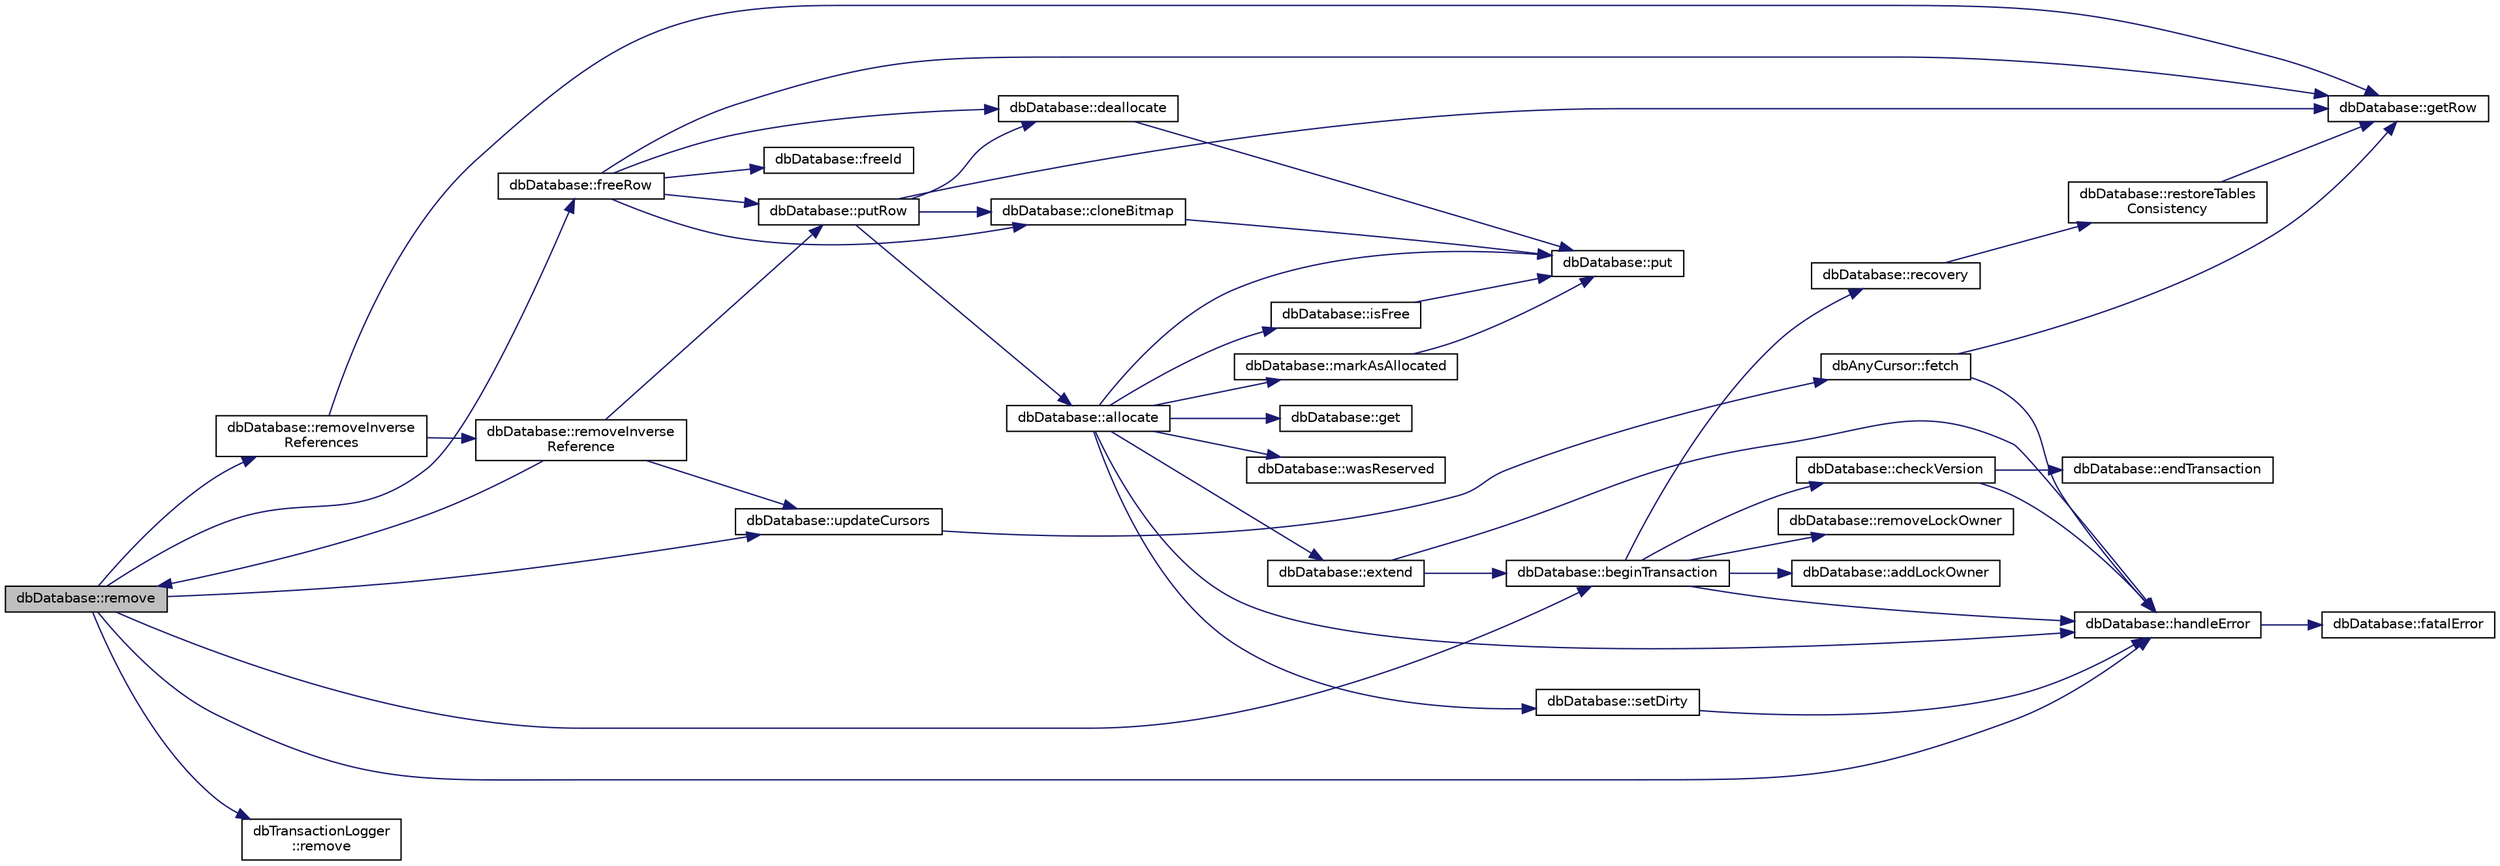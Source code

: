 digraph "dbDatabase::remove"
{
 // INTERACTIVE_SVG=YES
 // LATEX_PDF_SIZE
  edge [fontname="Helvetica",fontsize="10",labelfontname="Helvetica",labelfontsize="10"];
  node [fontname="Helvetica",fontsize="10",shape=record];
  rankdir="LR";
  Node1 [label="dbDatabase::remove",height=0.2,width=0.4,color="black", fillcolor="grey75", style="filled", fontcolor="black",tooltip=" "];
  Node1 -> Node2 [color="midnightblue",fontsize="10",style="solid"];
  Node2 [label="dbDatabase::beginTransaction",height=0.2,width=0.4,color="black", fillcolor="white", style="filled",URL="$classdbDatabase.html#a67382226e535f25d8ea41e1a4a29c979",tooltip=" "];
  Node2 -> Node3 [color="midnightblue",fontsize="10",style="solid"];
  Node3 [label="dbDatabase::addLockOwner",height=0.2,width=0.4,color="black", fillcolor="white", style="filled",URL="$classdbDatabase.html#addf99cfff85de35ed30a025b8f892818",tooltip=" "];
  Node2 -> Node4 [color="midnightblue",fontsize="10",style="solid"];
  Node4 [label="dbDatabase::checkVersion",height=0.2,width=0.4,color="black", fillcolor="white", style="filled",URL="$classdbDatabase.html#a78274dd5406831e1a481ffdc5eaa0f16",tooltip=" "];
  Node4 -> Node5 [color="midnightblue",fontsize="10",style="solid"];
  Node5 [label="dbDatabase::endTransaction",height=0.2,width=0.4,color="black", fillcolor="white", style="filled",URL="$classdbDatabase.html#a9acf4cd1d0bb15ff2c5f9d39549d2ee3",tooltip=" "];
  Node4 -> Node6 [color="midnightblue",fontsize="10",style="solid"];
  Node6 [label="dbDatabase::handleError",height=0.2,width=0.4,color="black", fillcolor="white", style="filled",URL="$classdbDatabase.html#a239cb01cd3eee54d5ae50763259037c8",tooltip=" "];
  Node6 -> Node7 [color="midnightblue",fontsize="10",style="solid"];
  Node7 [label="dbDatabase::fatalError",height=0.2,width=0.4,color="black", fillcolor="white", style="filled",URL="$classdbDatabase.html#a7ae83e7bc84e4a52e34b6ed821ee05fd",tooltip=" "];
  Node2 -> Node6 [color="midnightblue",fontsize="10",style="solid"];
  Node2 -> Node8 [color="midnightblue",fontsize="10",style="solid"];
  Node8 [label="dbDatabase::recovery",height=0.2,width=0.4,color="black", fillcolor="white", style="filled",URL="$classdbDatabase.html#a5154bf2d07f0f7fa55752ad992d41dd4",tooltip=" "];
  Node8 -> Node9 [color="midnightblue",fontsize="10",style="solid"];
  Node9 [label="dbDatabase::restoreTables\lConsistency",height=0.2,width=0.4,color="black", fillcolor="white", style="filled",URL="$classdbDatabase.html#a3b5a75006ec8ddb05076fe2b058a9791",tooltip=" "];
  Node9 -> Node10 [color="midnightblue",fontsize="10",style="solid"];
  Node10 [label="dbDatabase::getRow",height=0.2,width=0.4,color="black", fillcolor="white", style="filled",URL="$classdbDatabase.html#a7bff04ecc071c89a2e9d27fda8cd326e",tooltip=" "];
  Node2 -> Node11 [color="midnightblue",fontsize="10",style="solid"];
  Node11 [label="dbDatabase::removeLockOwner",height=0.2,width=0.4,color="black", fillcolor="white", style="filled",URL="$classdbDatabase.html#a813899e7266817ae8bbd08efb18512f5",tooltip=" "];
  Node1 -> Node12 [color="midnightblue",fontsize="10",style="solid"];
  Node12 [label="dbDatabase::freeRow",height=0.2,width=0.4,color="black", fillcolor="white", style="filled",URL="$classdbDatabase.html#a2bb0f17e4fc0179d10e160aa38b3a7ca",tooltip=" "];
  Node12 -> Node13 [color="midnightblue",fontsize="10",style="solid"];
  Node13 [label="dbDatabase::cloneBitmap",height=0.2,width=0.4,color="black", fillcolor="white", style="filled",URL="$classdbDatabase.html#a4bc62f8de139a5889c3eb1a5805246e8",tooltip=" "];
  Node13 -> Node14 [color="midnightblue",fontsize="10",style="solid"];
  Node14 [label="dbDatabase::put",height=0.2,width=0.4,color="black", fillcolor="white", style="filled",URL="$classdbDatabase.html#a8e762278f8441f945fb1251cfa337a9b",tooltip=" "];
  Node12 -> Node15 [color="midnightblue",fontsize="10",style="solid"];
  Node15 [label="dbDatabase::deallocate",height=0.2,width=0.4,color="black", fillcolor="white", style="filled",URL="$classdbDatabase.html#a2dd6cab1f292e3eb992755c466f9da58",tooltip=" "];
  Node15 -> Node14 [color="midnightblue",fontsize="10",style="solid"];
  Node12 -> Node16 [color="midnightblue",fontsize="10",style="solid"];
  Node16 [label="dbDatabase::freeId",height=0.2,width=0.4,color="black", fillcolor="white", style="filled",URL="$classdbDatabase.html#a9da75bf466b9ac8cd620ab6c61e28b58",tooltip=" "];
  Node12 -> Node10 [color="midnightblue",fontsize="10",style="solid"];
  Node12 -> Node17 [color="midnightblue",fontsize="10",style="solid"];
  Node17 [label="dbDatabase::putRow",height=0.2,width=0.4,color="black", fillcolor="white", style="filled",URL="$classdbDatabase.html#af0c69119b136ded719412ceb3d34a322",tooltip=" "];
  Node17 -> Node18 [color="midnightblue",fontsize="10",style="solid"];
  Node18 [label="dbDatabase::allocate",height=0.2,width=0.4,color="black", fillcolor="white", style="filled",URL="$classdbDatabase.html#a1dc9f3bd14614f803e622fe974f5ccee",tooltip=" "];
  Node18 -> Node19 [color="midnightblue",fontsize="10",style="solid"];
  Node19 [label="dbDatabase::extend",height=0.2,width=0.4,color="black", fillcolor="white", style="filled",URL="$classdbDatabase.html#a0566e6d9d4166ae35199459d4466f192",tooltip=" "];
  Node19 -> Node2 [color="midnightblue",fontsize="10",style="solid"];
  Node19 -> Node6 [color="midnightblue",fontsize="10",style="solid"];
  Node18 -> Node20 [color="midnightblue",fontsize="10",style="solid"];
  Node20 [label="dbDatabase::get",height=0.2,width=0.4,color="black", fillcolor="white", style="filled",URL="$classdbDatabase.html#a0f15caecea63b2da73defcf52b9731e6",tooltip=" "];
  Node18 -> Node6 [color="midnightblue",fontsize="10",style="solid"];
  Node18 -> Node21 [color="midnightblue",fontsize="10",style="solid"];
  Node21 [label="dbDatabase::isFree",height=0.2,width=0.4,color="black", fillcolor="white", style="filled",URL="$classdbDatabase.html#a151af1acf48a814d05b8cce5e5e510ec",tooltip=" "];
  Node21 -> Node14 [color="midnightblue",fontsize="10",style="solid"];
  Node18 -> Node22 [color="midnightblue",fontsize="10",style="solid"];
  Node22 [label="dbDatabase::markAsAllocated",height=0.2,width=0.4,color="black", fillcolor="white", style="filled",URL="$classdbDatabase.html#a72ee036a9ba7964eea364e3505fad369",tooltip=" "];
  Node22 -> Node14 [color="midnightblue",fontsize="10",style="solid"];
  Node18 -> Node14 [color="midnightblue",fontsize="10",style="solid"];
  Node18 -> Node23 [color="midnightblue",fontsize="10",style="solid"];
  Node23 [label="dbDatabase::setDirty",height=0.2,width=0.4,color="black", fillcolor="white", style="filled",URL="$classdbDatabase.html#a53b3cef65260865e54b0a965c31cbd24",tooltip=" "];
  Node23 -> Node6 [color="midnightblue",fontsize="10",style="solid"];
  Node18 -> Node24 [color="midnightblue",fontsize="10",style="solid"];
  Node24 [label="dbDatabase::wasReserved",height=0.2,width=0.4,color="black", fillcolor="white", style="filled",URL="$classdbDatabase.html#a67c9f35342e402223106dfe5459c0835",tooltip=" "];
  Node17 -> Node13 [color="midnightblue",fontsize="10",style="solid"];
  Node17 -> Node15 [color="midnightblue",fontsize="10",style="solid"];
  Node17 -> Node10 [color="midnightblue",fontsize="10",style="solid"];
  Node1 -> Node6 [color="midnightblue",fontsize="10",style="solid"];
  Node1 -> Node25 [color="midnightblue",fontsize="10",style="solid"];
  Node25 [label="dbTransactionLogger\l::remove",height=0.2,width=0.4,color="black", fillcolor="white", style="filled",URL="$classdbTransactionLogger.html#a09b245506cd96eb119852b6e95dcc56a",tooltip=" "];
  Node1 -> Node26 [color="midnightblue",fontsize="10",style="solid"];
  Node26 [label="dbDatabase::removeInverse\lReferences",height=0.2,width=0.4,color="black", fillcolor="white", style="filled",URL="$classdbDatabase.html#a8bfc7b7c8d974458643050db1862e2b9",tooltip=" "];
  Node26 -> Node10 [color="midnightblue",fontsize="10",style="solid"];
  Node26 -> Node27 [color="midnightblue",fontsize="10",style="solid"];
  Node27 [label="dbDatabase::removeInverse\lReference",height=0.2,width=0.4,color="black", fillcolor="white", style="filled",URL="$classdbDatabase.html#a5d97827e01d0a3576409f1c68f1c3b78",tooltip=" "];
  Node27 -> Node17 [color="midnightblue",fontsize="10",style="solid"];
  Node27 -> Node1 [color="midnightblue",fontsize="10",style="solid"];
  Node27 -> Node28 [color="midnightblue",fontsize="10",style="solid"];
  Node28 [label="dbDatabase::updateCursors",height=0.2,width=0.4,color="black", fillcolor="white", style="filled",URL="$classdbDatabase.html#a46470691a99cdc9d4583e33239376970",tooltip=" "];
  Node28 -> Node29 [color="midnightblue",fontsize="10",style="solid"];
  Node29 [label="dbAnyCursor::fetch",height=0.2,width=0.4,color="black", fillcolor="white", style="filled",URL="$classdbAnyCursor.html#a301d358cdea3a4bd335ded1c6a62c3eb",tooltip=" "];
  Node29 -> Node10 [color="midnightblue",fontsize="10",style="solid"];
  Node29 -> Node6 [color="midnightblue",fontsize="10",style="solid"];
  Node1 -> Node28 [color="midnightblue",fontsize="10",style="solid"];
}
